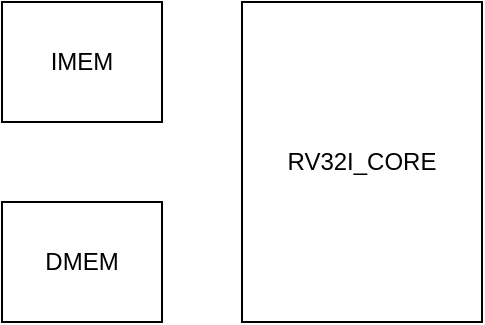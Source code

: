 <mxfile version="24.7.5">
  <diagram name="Page-1" id="G1jzrxYlnhKddI9QRHJG">
    <mxGraphModel dx="714" dy="418" grid="1" gridSize="10" guides="1" tooltips="1" connect="1" arrows="1" fold="1" page="1" pageScale="1" pageWidth="1169" pageHeight="827" math="0" shadow="0">
      <root>
        <mxCell id="0" />
        <mxCell id="1" parent="0" />
        <mxCell id="ESbR_7SILvFQokFNCLKa-1" value="RV32I_CORE" style="rounded=0;whiteSpace=wrap;html=1;" vertex="1" parent="1">
          <mxGeometry x="400" y="240" width="120" height="160" as="geometry" />
        </mxCell>
        <mxCell id="ESbR_7SILvFQokFNCLKa-2" value="IMEM" style="rounded=0;whiteSpace=wrap;html=1;" vertex="1" parent="1">
          <mxGeometry x="280" y="240" width="80" height="60" as="geometry" />
        </mxCell>
        <mxCell id="ESbR_7SILvFQokFNCLKa-3" value="DMEM" style="rounded=0;whiteSpace=wrap;html=1;" vertex="1" parent="1">
          <mxGeometry x="280" y="340" width="80" height="60" as="geometry" />
        </mxCell>
      </root>
    </mxGraphModel>
  </diagram>
</mxfile>
